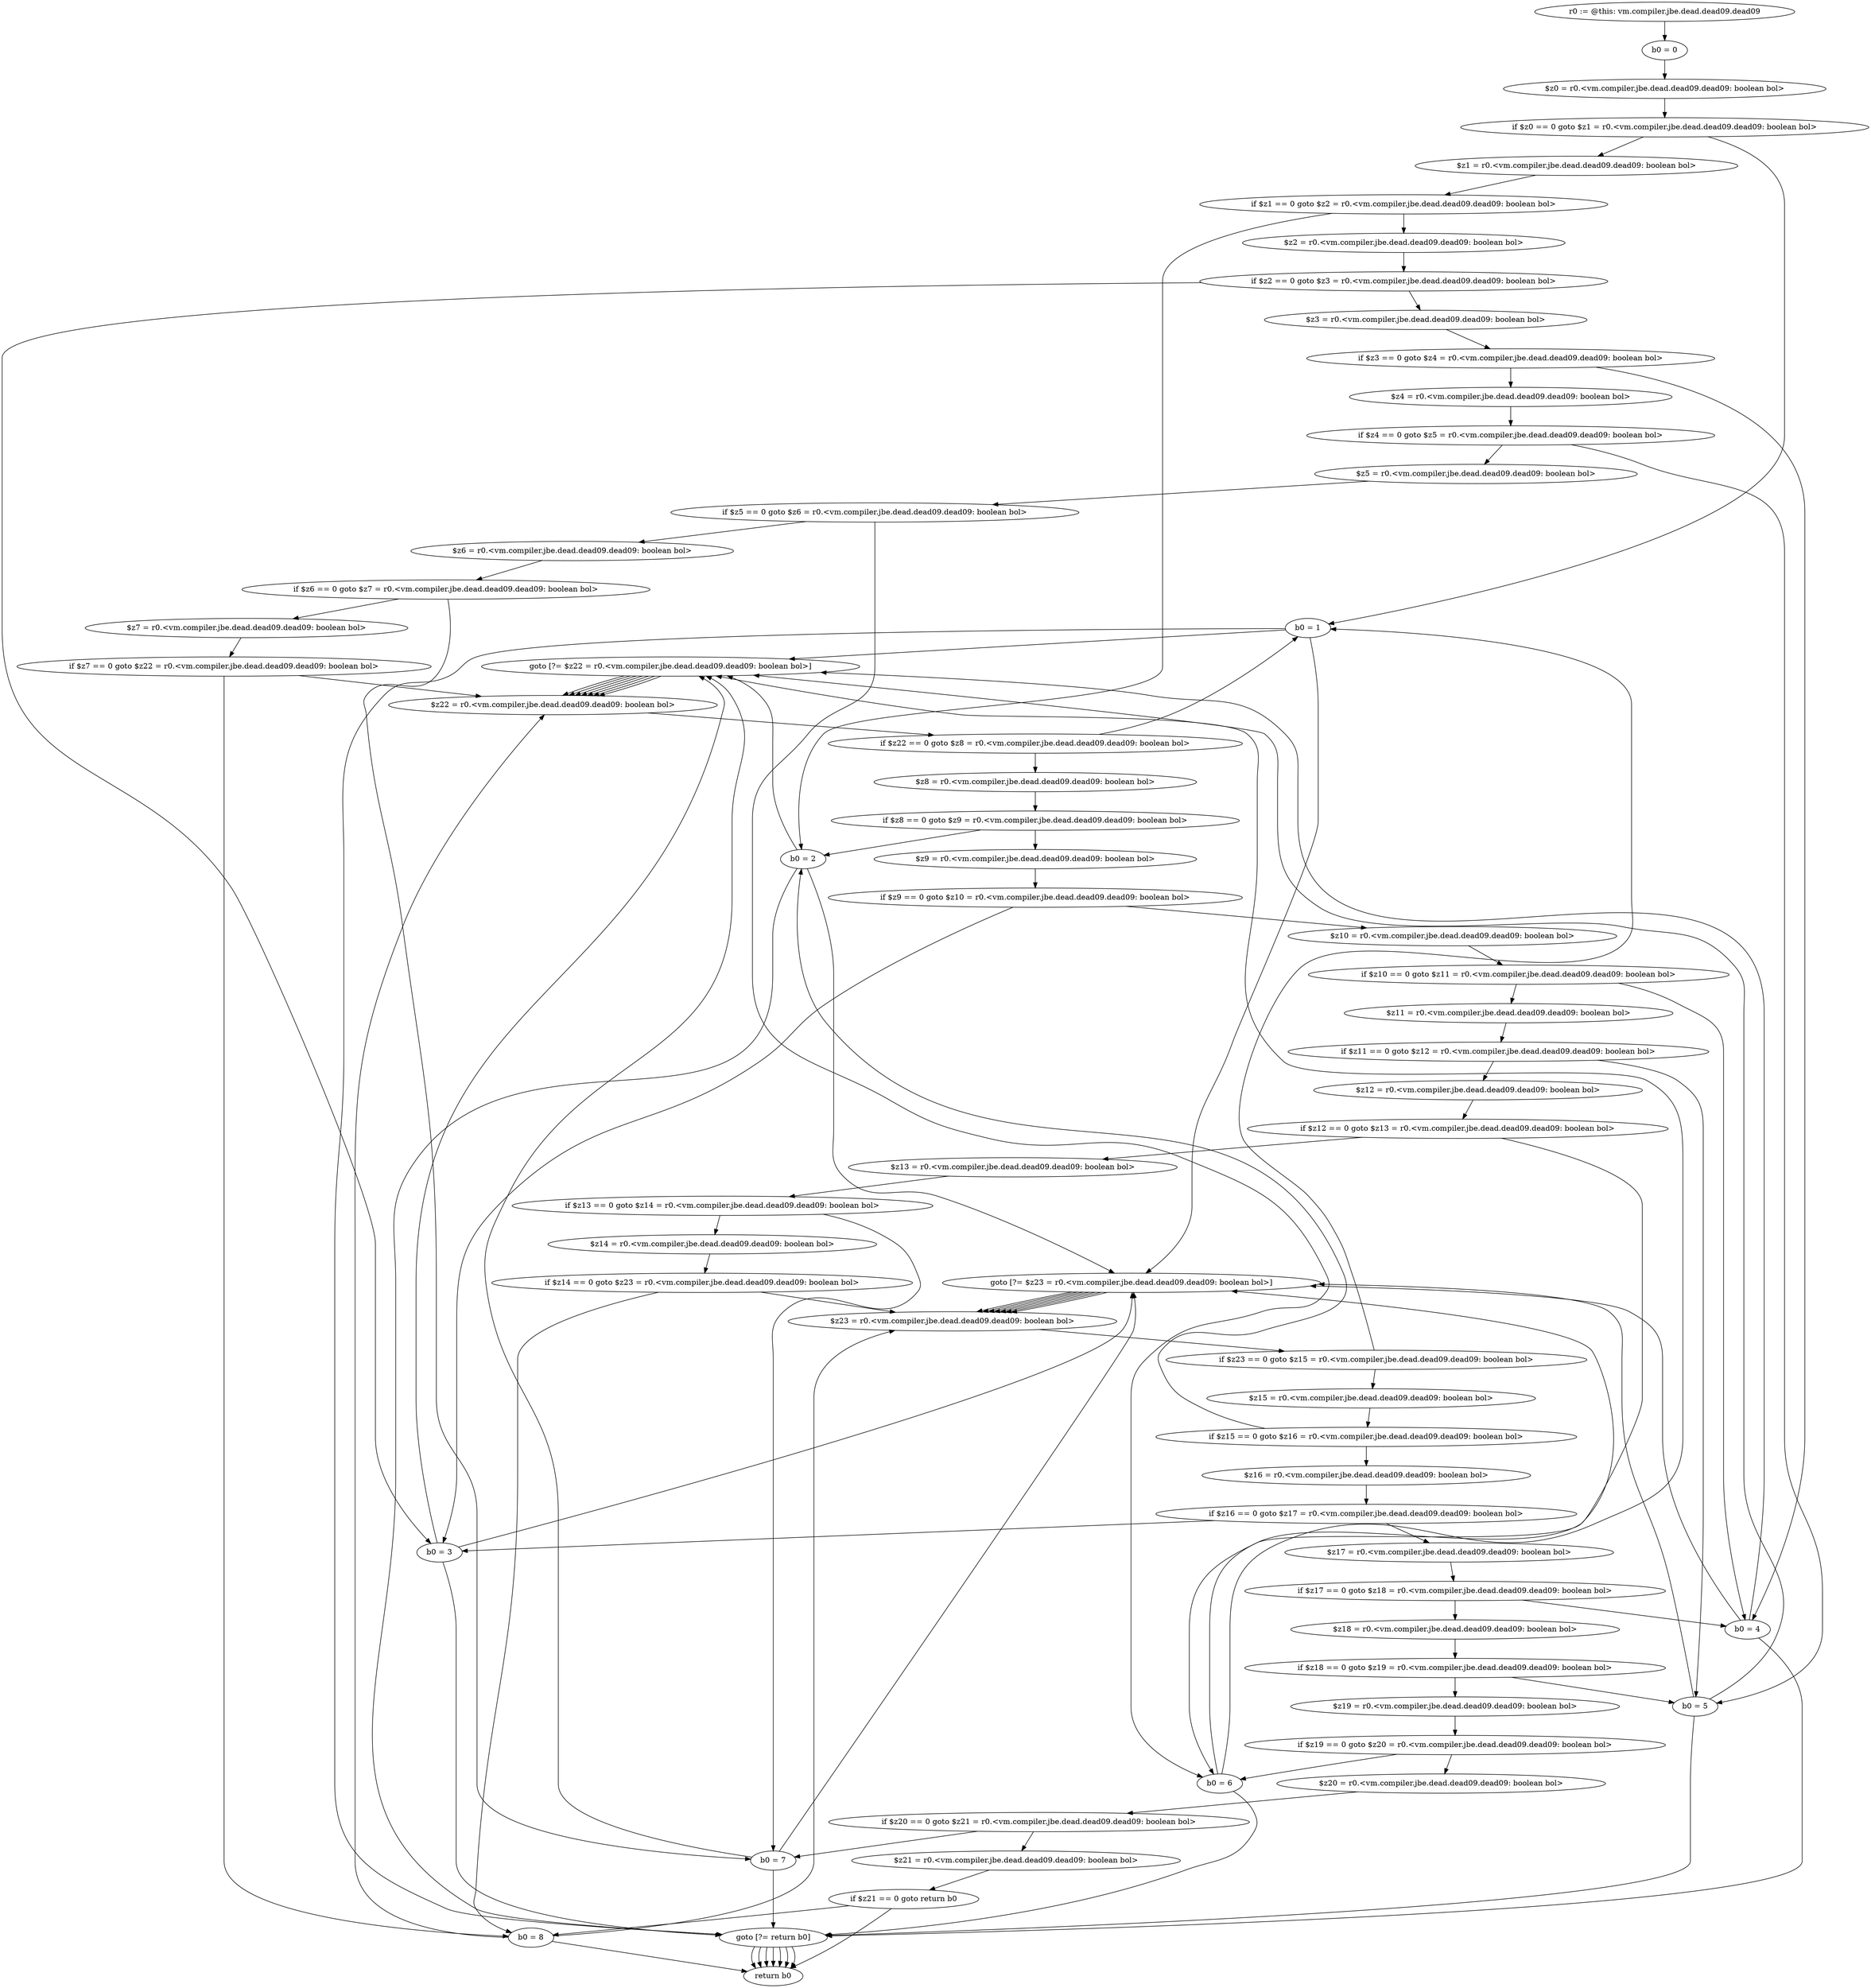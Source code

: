 digraph "unitGraph" {
    "r0 := @this: vm.compiler.jbe.dead.dead09.dead09"
    "b0 = 0"
    "$z0 = r0.<vm.compiler.jbe.dead.dead09.dead09: boolean bol>"
    "if $z0 == 0 goto $z1 = r0.<vm.compiler.jbe.dead.dead09.dead09: boolean bol>"
    "b0 = 1"
    "goto [?= $z22 = r0.<vm.compiler.jbe.dead.dead09.dead09: boolean bol>]"
    "$z1 = r0.<vm.compiler.jbe.dead.dead09.dead09: boolean bol>"
    "if $z1 == 0 goto $z2 = r0.<vm.compiler.jbe.dead.dead09.dead09: boolean bol>"
    "b0 = 2"
    "$z2 = r0.<vm.compiler.jbe.dead.dead09.dead09: boolean bol>"
    "if $z2 == 0 goto $z3 = r0.<vm.compiler.jbe.dead.dead09.dead09: boolean bol>"
    "b0 = 3"
    "$z3 = r0.<vm.compiler.jbe.dead.dead09.dead09: boolean bol>"
    "if $z3 == 0 goto $z4 = r0.<vm.compiler.jbe.dead.dead09.dead09: boolean bol>"
    "b0 = 4"
    "$z4 = r0.<vm.compiler.jbe.dead.dead09.dead09: boolean bol>"
    "if $z4 == 0 goto $z5 = r0.<vm.compiler.jbe.dead.dead09.dead09: boolean bol>"
    "b0 = 5"
    "$z5 = r0.<vm.compiler.jbe.dead.dead09.dead09: boolean bol>"
    "if $z5 == 0 goto $z6 = r0.<vm.compiler.jbe.dead.dead09.dead09: boolean bol>"
    "b0 = 6"
    "$z6 = r0.<vm.compiler.jbe.dead.dead09.dead09: boolean bol>"
    "if $z6 == 0 goto $z7 = r0.<vm.compiler.jbe.dead.dead09.dead09: boolean bol>"
    "b0 = 7"
    "$z7 = r0.<vm.compiler.jbe.dead.dead09.dead09: boolean bol>"
    "if $z7 == 0 goto $z22 = r0.<vm.compiler.jbe.dead.dead09.dead09: boolean bol>"
    "b0 = 8"
    "$z22 = r0.<vm.compiler.jbe.dead.dead09.dead09: boolean bol>"
    "if $z22 == 0 goto $z8 = r0.<vm.compiler.jbe.dead.dead09.dead09: boolean bol>"
    "goto [?= $z23 = r0.<vm.compiler.jbe.dead.dead09.dead09: boolean bol>]"
    "$z8 = r0.<vm.compiler.jbe.dead.dead09.dead09: boolean bol>"
    "if $z8 == 0 goto $z9 = r0.<vm.compiler.jbe.dead.dead09.dead09: boolean bol>"
    "$z9 = r0.<vm.compiler.jbe.dead.dead09.dead09: boolean bol>"
    "if $z9 == 0 goto $z10 = r0.<vm.compiler.jbe.dead.dead09.dead09: boolean bol>"
    "$z10 = r0.<vm.compiler.jbe.dead.dead09.dead09: boolean bol>"
    "if $z10 == 0 goto $z11 = r0.<vm.compiler.jbe.dead.dead09.dead09: boolean bol>"
    "$z11 = r0.<vm.compiler.jbe.dead.dead09.dead09: boolean bol>"
    "if $z11 == 0 goto $z12 = r0.<vm.compiler.jbe.dead.dead09.dead09: boolean bol>"
    "$z12 = r0.<vm.compiler.jbe.dead.dead09.dead09: boolean bol>"
    "if $z12 == 0 goto $z13 = r0.<vm.compiler.jbe.dead.dead09.dead09: boolean bol>"
    "$z13 = r0.<vm.compiler.jbe.dead.dead09.dead09: boolean bol>"
    "if $z13 == 0 goto $z14 = r0.<vm.compiler.jbe.dead.dead09.dead09: boolean bol>"
    "$z14 = r0.<vm.compiler.jbe.dead.dead09.dead09: boolean bol>"
    "if $z14 == 0 goto $z23 = r0.<vm.compiler.jbe.dead.dead09.dead09: boolean bol>"
    "$z23 = r0.<vm.compiler.jbe.dead.dead09.dead09: boolean bol>"
    "if $z23 == 0 goto $z15 = r0.<vm.compiler.jbe.dead.dead09.dead09: boolean bol>"
    "goto [?= return b0]"
    "$z15 = r0.<vm.compiler.jbe.dead.dead09.dead09: boolean bol>"
    "if $z15 == 0 goto $z16 = r0.<vm.compiler.jbe.dead.dead09.dead09: boolean bol>"
    "$z16 = r0.<vm.compiler.jbe.dead.dead09.dead09: boolean bol>"
    "if $z16 == 0 goto $z17 = r0.<vm.compiler.jbe.dead.dead09.dead09: boolean bol>"
    "$z17 = r0.<vm.compiler.jbe.dead.dead09.dead09: boolean bol>"
    "if $z17 == 0 goto $z18 = r0.<vm.compiler.jbe.dead.dead09.dead09: boolean bol>"
    "$z18 = r0.<vm.compiler.jbe.dead.dead09.dead09: boolean bol>"
    "if $z18 == 0 goto $z19 = r0.<vm.compiler.jbe.dead.dead09.dead09: boolean bol>"
    "$z19 = r0.<vm.compiler.jbe.dead.dead09.dead09: boolean bol>"
    "if $z19 == 0 goto $z20 = r0.<vm.compiler.jbe.dead.dead09.dead09: boolean bol>"
    "$z20 = r0.<vm.compiler.jbe.dead.dead09.dead09: boolean bol>"
    "if $z20 == 0 goto $z21 = r0.<vm.compiler.jbe.dead.dead09.dead09: boolean bol>"
    "$z21 = r0.<vm.compiler.jbe.dead.dead09.dead09: boolean bol>"
    "if $z21 == 0 goto return b0"
    "return b0"
    "r0 := @this: vm.compiler.jbe.dead.dead09.dead09"->"b0 = 0";
    "b0 = 0"->"$z0 = r0.<vm.compiler.jbe.dead.dead09.dead09: boolean bol>";
    "$z0 = r0.<vm.compiler.jbe.dead.dead09.dead09: boolean bol>"->"if $z0 == 0 goto $z1 = r0.<vm.compiler.jbe.dead.dead09.dead09: boolean bol>";
    "if $z0 == 0 goto $z1 = r0.<vm.compiler.jbe.dead.dead09.dead09: boolean bol>"->"b0 = 1";
    "if $z0 == 0 goto $z1 = r0.<vm.compiler.jbe.dead.dead09.dead09: boolean bol>"->"$z1 = r0.<vm.compiler.jbe.dead.dead09.dead09: boolean bol>";
    "b0 = 1"->"goto [?= $z22 = r0.<vm.compiler.jbe.dead.dead09.dead09: boolean bol>]";
    "goto [?= $z22 = r0.<vm.compiler.jbe.dead.dead09.dead09: boolean bol>]"->"$z22 = r0.<vm.compiler.jbe.dead.dead09.dead09: boolean bol>";
    "$z1 = r0.<vm.compiler.jbe.dead.dead09.dead09: boolean bol>"->"if $z1 == 0 goto $z2 = r0.<vm.compiler.jbe.dead.dead09.dead09: boolean bol>";
    "if $z1 == 0 goto $z2 = r0.<vm.compiler.jbe.dead.dead09.dead09: boolean bol>"->"b0 = 2";
    "if $z1 == 0 goto $z2 = r0.<vm.compiler.jbe.dead.dead09.dead09: boolean bol>"->"$z2 = r0.<vm.compiler.jbe.dead.dead09.dead09: boolean bol>";
    "b0 = 2"->"goto [?= $z22 = r0.<vm.compiler.jbe.dead.dead09.dead09: boolean bol>]";
    "goto [?= $z22 = r0.<vm.compiler.jbe.dead.dead09.dead09: boolean bol>]"->"$z22 = r0.<vm.compiler.jbe.dead.dead09.dead09: boolean bol>";
    "$z2 = r0.<vm.compiler.jbe.dead.dead09.dead09: boolean bol>"->"if $z2 == 0 goto $z3 = r0.<vm.compiler.jbe.dead.dead09.dead09: boolean bol>";
    "if $z2 == 0 goto $z3 = r0.<vm.compiler.jbe.dead.dead09.dead09: boolean bol>"->"b0 = 3";
    "if $z2 == 0 goto $z3 = r0.<vm.compiler.jbe.dead.dead09.dead09: boolean bol>"->"$z3 = r0.<vm.compiler.jbe.dead.dead09.dead09: boolean bol>";
    "b0 = 3"->"goto [?= $z22 = r0.<vm.compiler.jbe.dead.dead09.dead09: boolean bol>]";
    "goto [?= $z22 = r0.<vm.compiler.jbe.dead.dead09.dead09: boolean bol>]"->"$z22 = r0.<vm.compiler.jbe.dead.dead09.dead09: boolean bol>";
    "$z3 = r0.<vm.compiler.jbe.dead.dead09.dead09: boolean bol>"->"if $z3 == 0 goto $z4 = r0.<vm.compiler.jbe.dead.dead09.dead09: boolean bol>";
    "if $z3 == 0 goto $z4 = r0.<vm.compiler.jbe.dead.dead09.dead09: boolean bol>"->"b0 = 4";
    "if $z3 == 0 goto $z4 = r0.<vm.compiler.jbe.dead.dead09.dead09: boolean bol>"->"$z4 = r0.<vm.compiler.jbe.dead.dead09.dead09: boolean bol>";
    "b0 = 4"->"goto [?= $z22 = r0.<vm.compiler.jbe.dead.dead09.dead09: boolean bol>]";
    "goto [?= $z22 = r0.<vm.compiler.jbe.dead.dead09.dead09: boolean bol>]"->"$z22 = r0.<vm.compiler.jbe.dead.dead09.dead09: boolean bol>";
    "$z4 = r0.<vm.compiler.jbe.dead.dead09.dead09: boolean bol>"->"if $z4 == 0 goto $z5 = r0.<vm.compiler.jbe.dead.dead09.dead09: boolean bol>";
    "if $z4 == 0 goto $z5 = r0.<vm.compiler.jbe.dead.dead09.dead09: boolean bol>"->"b0 = 5";
    "if $z4 == 0 goto $z5 = r0.<vm.compiler.jbe.dead.dead09.dead09: boolean bol>"->"$z5 = r0.<vm.compiler.jbe.dead.dead09.dead09: boolean bol>";
    "b0 = 5"->"goto [?= $z22 = r0.<vm.compiler.jbe.dead.dead09.dead09: boolean bol>]";
    "goto [?= $z22 = r0.<vm.compiler.jbe.dead.dead09.dead09: boolean bol>]"->"$z22 = r0.<vm.compiler.jbe.dead.dead09.dead09: boolean bol>";
    "$z5 = r0.<vm.compiler.jbe.dead.dead09.dead09: boolean bol>"->"if $z5 == 0 goto $z6 = r0.<vm.compiler.jbe.dead.dead09.dead09: boolean bol>";
    "if $z5 == 0 goto $z6 = r0.<vm.compiler.jbe.dead.dead09.dead09: boolean bol>"->"b0 = 6";
    "if $z5 == 0 goto $z6 = r0.<vm.compiler.jbe.dead.dead09.dead09: boolean bol>"->"$z6 = r0.<vm.compiler.jbe.dead.dead09.dead09: boolean bol>";
    "b0 = 6"->"goto [?= $z22 = r0.<vm.compiler.jbe.dead.dead09.dead09: boolean bol>]";
    "goto [?= $z22 = r0.<vm.compiler.jbe.dead.dead09.dead09: boolean bol>]"->"$z22 = r0.<vm.compiler.jbe.dead.dead09.dead09: boolean bol>";
    "$z6 = r0.<vm.compiler.jbe.dead.dead09.dead09: boolean bol>"->"if $z6 == 0 goto $z7 = r0.<vm.compiler.jbe.dead.dead09.dead09: boolean bol>";
    "if $z6 == 0 goto $z7 = r0.<vm.compiler.jbe.dead.dead09.dead09: boolean bol>"->"b0 = 7";
    "if $z6 == 0 goto $z7 = r0.<vm.compiler.jbe.dead.dead09.dead09: boolean bol>"->"$z7 = r0.<vm.compiler.jbe.dead.dead09.dead09: boolean bol>";
    "b0 = 7"->"goto [?= $z22 = r0.<vm.compiler.jbe.dead.dead09.dead09: boolean bol>]";
    "goto [?= $z22 = r0.<vm.compiler.jbe.dead.dead09.dead09: boolean bol>]"->"$z22 = r0.<vm.compiler.jbe.dead.dead09.dead09: boolean bol>";
    "$z7 = r0.<vm.compiler.jbe.dead.dead09.dead09: boolean bol>"->"if $z7 == 0 goto $z22 = r0.<vm.compiler.jbe.dead.dead09.dead09: boolean bol>";
    "if $z7 == 0 goto $z22 = r0.<vm.compiler.jbe.dead.dead09.dead09: boolean bol>"->"b0 = 8";
    "if $z7 == 0 goto $z22 = r0.<vm.compiler.jbe.dead.dead09.dead09: boolean bol>"->"$z22 = r0.<vm.compiler.jbe.dead.dead09.dead09: boolean bol>";
    "b0 = 8"->"$z22 = r0.<vm.compiler.jbe.dead.dead09.dead09: boolean bol>";
    "$z22 = r0.<vm.compiler.jbe.dead.dead09.dead09: boolean bol>"->"if $z22 == 0 goto $z8 = r0.<vm.compiler.jbe.dead.dead09.dead09: boolean bol>";
    "if $z22 == 0 goto $z8 = r0.<vm.compiler.jbe.dead.dead09.dead09: boolean bol>"->"b0 = 1";
    "if $z22 == 0 goto $z8 = r0.<vm.compiler.jbe.dead.dead09.dead09: boolean bol>"->"$z8 = r0.<vm.compiler.jbe.dead.dead09.dead09: boolean bol>";
    "b0 = 1"->"goto [?= $z23 = r0.<vm.compiler.jbe.dead.dead09.dead09: boolean bol>]";
    "goto [?= $z23 = r0.<vm.compiler.jbe.dead.dead09.dead09: boolean bol>]"->"$z23 = r0.<vm.compiler.jbe.dead.dead09.dead09: boolean bol>";
    "$z8 = r0.<vm.compiler.jbe.dead.dead09.dead09: boolean bol>"->"if $z8 == 0 goto $z9 = r0.<vm.compiler.jbe.dead.dead09.dead09: boolean bol>";
    "if $z8 == 0 goto $z9 = r0.<vm.compiler.jbe.dead.dead09.dead09: boolean bol>"->"b0 = 2";
    "if $z8 == 0 goto $z9 = r0.<vm.compiler.jbe.dead.dead09.dead09: boolean bol>"->"$z9 = r0.<vm.compiler.jbe.dead.dead09.dead09: boolean bol>";
    "b0 = 2"->"goto [?= $z23 = r0.<vm.compiler.jbe.dead.dead09.dead09: boolean bol>]";
    "goto [?= $z23 = r0.<vm.compiler.jbe.dead.dead09.dead09: boolean bol>]"->"$z23 = r0.<vm.compiler.jbe.dead.dead09.dead09: boolean bol>";
    "$z9 = r0.<vm.compiler.jbe.dead.dead09.dead09: boolean bol>"->"if $z9 == 0 goto $z10 = r0.<vm.compiler.jbe.dead.dead09.dead09: boolean bol>";
    "if $z9 == 0 goto $z10 = r0.<vm.compiler.jbe.dead.dead09.dead09: boolean bol>"->"b0 = 3";
    "if $z9 == 0 goto $z10 = r0.<vm.compiler.jbe.dead.dead09.dead09: boolean bol>"->"$z10 = r0.<vm.compiler.jbe.dead.dead09.dead09: boolean bol>";
    "b0 = 3"->"goto [?= $z23 = r0.<vm.compiler.jbe.dead.dead09.dead09: boolean bol>]";
    "goto [?= $z23 = r0.<vm.compiler.jbe.dead.dead09.dead09: boolean bol>]"->"$z23 = r0.<vm.compiler.jbe.dead.dead09.dead09: boolean bol>";
    "$z10 = r0.<vm.compiler.jbe.dead.dead09.dead09: boolean bol>"->"if $z10 == 0 goto $z11 = r0.<vm.compiler.jbe.dead.dead09.dead09: boolean bol>";
    "if $z10 == 0 goto $z11 = r0.<vm.compiler.jbe.dead.dead09.dead09: boolean bol>"->"b0 = 4";
    "if $z10 == 0 goto $z11 = r0.<vm.compiler.jbe.dead.dead09.dead09: boolean bol>"->"$z11 = r0.<vm.compiler.jbe.dead.dead09.dead09: boolean bol>";
    "b0 = 4"->"goto [?= $z23 = r0.<vm.compiler.jbe.dead.dead09.dead09: boolean bol>]";
    "goto [?= $z23 = r0.<vm.compiler.jbe.dead.dead09.dead09: boolean bol>]"->"$z23 = r0.<vm.compiler.jbe.dead.dead09.dead09: boolean bol>";
    "$z11 = r0.<vm.compiler.jbe.dead.dead09.dead09: boolean bol>"->"if $z11 == 0 goto $z12 = r0.<vm.compiler.jbe.dead.dead09.dead09: boolean bol>";
    "if $z11 == 0 goto $z12 = r0.<vm.compiler.jbe.dead.dead09.dead09: boolean bol>"->"b0 = 5";
    "if $z11 == 0 goto $z12 = r0.<vm.compiler.jbe.dead.dead09.dead09: boolean bol>"->"$z12 = r0.<vm.compiler.jbe.dead.dead09.dead09: boolean bol>";
    "b0 = 5"->"goto [?= $z23 = r0.<vm.compiler.jbe.dead.dead09.dead09: boolean bol>]";
    "goto [?= $z23 = r0.<vm.compiler.jbe.dead.dead09.dead09: boolean bol>]"->"$z23 = r0.<vm.compiler.jbe.dead.dead09.dead09: boolean bol>";
    "$z12 = r0.<vm.compiler.jbe.dead.dead09.dead09: boolean bol>"->"if $z12 == 0 goto $z13 = r0.<vm.compiler.jbe.dead.dead09.dead09: boolean bol>";
    "if $z12 == 0 goto $z13 = r0.<vm.compiler.jbe.dead.dead09.dead09: boolean bol>"->"b0 = 6";
    "if $z12 == 0 goto $z13 = r0.<vm.compiler.jbe.dead.dead09.dead09: boolean bol>"->"$z13 = r0.<vm.compiler.jbe.dead.dead09.dead09: boolean bol>";
    "b0 = 6"->"goto [?= $z23 = r0.<vm.compiler.jbe.dead.dead09.dead09: boolean bol>]";
    "goto [?= $z23 = r0.<vm.compiler.jbe.dead.dead09.dead09: boolean bol>]"->"$z23 = r0.<vm.compiler.jbe.dead.dead09.dead09: boolean bol>";
    "$z13 = r0.<vm.compiler.jbe.dead.dead09.dead09: boolean bol>"->"if $z13 == 0 goto $z14 = r0.<vm.compiler.jbe.dead.dead09.dead09: boolean bol>";
    "if $z13 == 0 goto $z14 = r0.<vm.compiler.jbe.dead.dead09.dead09: boolean bol>"->"b0 = 7";
    "if $z13 == 0 goto $z14 = r0.<vm.compiler.jbe.dead.dead09.dead09: boolean bol>"->"$z14 = r0.<vm.compiler.jbe.dead.dead09.dead09: boolean bol>";
    "b0 = 7"->"goto [?= $z23 = r0.<vm.compiler.jbe.dead.dead09.dead09: boolean bol>]";
    "goto [?= $z23 = r0.<vm.compiler.jbe.dead.dead09.dead09: boolean bol>]"->"$z23 = r0.<vm.compiler.jbe.dead.dead09.dead09: boolean bol>";
    "$z14 = r0.<vm.compiler.jbe.dead.dead09.dead09: boolean bol>"->"if $z14 == 0 goto $z23 = r0.<vm.compiler.jbe.dead.dead09.dead09: boolean bol>";
    "if $z14 == 0 goto $z23 = r0.<vm.compiler.jbe.dead.dead09.dead09: boolean bol>"->"b0 = 8";
    "if $z14 == 0 goto $z23 = r0.<vm.compiler.jbe.dead.dead09.dead09: boolean bol>"->"$z23 = r0.<vm.compiler.jbe.dead.dead09.dead09: boolean bol>";
    "b0 = 8"->"$z23 = r0.<vm.compiler.jbe.dead.dead09.dead09: boolean bol>";
    "$z23 = r0.<vm.compiler.jbe.dead.dead09.dead09: boolean bol>"->"if $z23 == 0 goto $z15 = r0.<vm.compiler.jbe.dead.dead09.dead09: boolean bol>";
    "if $z23 == 0 goto $z15 = r0.<vm.compiler.jbe.dead.dead09.dead09: boolean bol>"->"b0 = 1";
    "if $z23 == 0 goto $z15 = r0.<vm.compiler.jbe.dead.dead09.dead09: boolean bol>"->"$z15 = r0.<vm.compiler.jbe.dead.dead09.dead09: boolean bol>";
    "b0 = 1"->"goto [?= return b0]";
    "goto [?= return b0]"->"return b0";
    "$z15 = r0.<vm.compiler.jbe.dead.dead09.dead09: boolean bol>"->"if $z15 == 0 goto $z16 = r0.<vm.compiler.jbe.dead.dead09.dead09: boolean bol>";
    "if $z15 == 0 goto $z16 = r0.<vm.compiler.jbe.dead.dead09.dead09: boolean bol>"->"b0 = 2";
    "if $z15 == 0 goto $z16 = r0.<vm.compiler.jbe.dead.dead09.dead09: boolean bol>"->"$z16 = r0.<vm.compiler.jbe.dead.dead09.dead09: boolean bol>";
    "b0 = 2"->"goto [?= return b0]";
    "goto [?= return b0]"->"return b0";
    "$z16 = r0.<vm.compiler.jbe.dead.dead09.dead09: boolean bol>"->"if $z16 == 0 goto $z17 = r0.<vm.compiler.jbe.dead.dead09.dead09: boolean bol>";
    "if $z16 == 0 goto $z17 = r0.<vm.compiler.jbe.dead.dead09.dead09: boolean bol>"->"b0 = 3";
    "if $z16 == 0 goto $z17 = r0.<vm.compiler.jbe.dead.dead09.dead09: boolean bol>"->"$z17 = r0.<vm.compiler.jbe.dead.dead09.dead09: boolean bol>";
    "b0 = 3"->"goto [?= return b0]";
    "goto [?= return b0]"->"return b0";
    "$z17 = r0.<vm.compiler.jbe.dead.dead09.dead09: boolean bol>"->"if $z17 == 0 goto $z18 = r0.<vm.compiler.jbe.dead.dead09.dead09: boolean bol>";
    "if $z17 == 0 goto $z18 = r0.<vm.compiler.jbe.dead.dead09.dead09: boolean bol>"->"b0 = 4";
    "if $z17 == 0 goto $z18 = r0.<vm.compiler.jbe.dead.dead09.dead09: boolean bol>"->"$z18 = r0.<vm.compiler.jbe.dead.dead09.dead09: boolean bol>";
    "b0 = 4"->"goto [?= return b0]";
    "goto [?= return b0]"->"return b0";
    "$z18 = r0.<vm.compiler.jbe.dead.dead09.dead09: boolean bol>"->"if $z18 == 0 goto $z19 = r0.<vm.compiler.jbe.dead.dead09.dead09: boolean bol>";
    "if $z18 == 0 goto $z19 = r0.<vm.compiler.jbe.dead.dead09.dead09: boolean bol>"->"b0 = 5";
    "if $z18 == 0 goto $z19 = r0.<vm.compiler.jbe.dead.dead09.dead09: boolean bol>"->"$z19 = r0.<vm.compiler.jbe.dead.dead09.dead09: boolean bol>";
    "b0 = 5"->"goto [?= return b0]";
    "goto [?= return b0]"->"return b0";
    "$z19 = r0.<vm.compiler.jbe.dead.dead09.dead09: boolean bol>"->"if $z19 == 0 goto $z20 = r0.<vm.compiler.jbe.dead.dead09.dead09: boolean bol>";
    "if $z19 == 0 goto $z20 = r0.<vm.compiler.jbe.dead.dead09.dead09: boolean bol>"->"b0 = 6";
    "if $z19 == 0 goto $z20 = r0.<vm.compiler.jbe.dead.dead09.dead09: boolean bol>"->"$z20 = r0.<vm.compiler.jbe.dead.dead09.dead09: boolean bol>";
    "b0 = 6"->"goto [?= return b0]";
    "goto [?= return b0]"->"return b0";
    "$z20 = r0.<vm.compiler.jbe.dead.dead09.dead09: boolean bol>"->"if $z20 == 0 goto $z21 = r0.<vm.compiler.jbe.dead.dead09.dead09: boolean bol>";
    "if $z20 == 0 goto $z21 = r0.<vm.compiler.jbe.dead.dead09.dead09: boolean bol>"->"b0 = 7";
    "if $z20 == 0 goto $z21 = r0.<vm.compiler.jbe.dead.dead09.dead09: boolean bol>"->"$z21 = r0.<vm.compiler.jbe.dead.dead09.dead09: boolean bol>";
    "b0 = 7"->"goto [?= return b0]";
    "goto [?= return b0]"->"return b0";
    "$z21 = r0.<vm.compiler.jbe.dead.dead09.dead09: boolean bol>"->"if $z21 == 0 goto return b0";
    "if $z21 == 0 goto return b0"->"b0 = 8";
    "if $z21 == 0 goto return b0"->"return b0";
    "b0 = 8"->"return b0";
}
